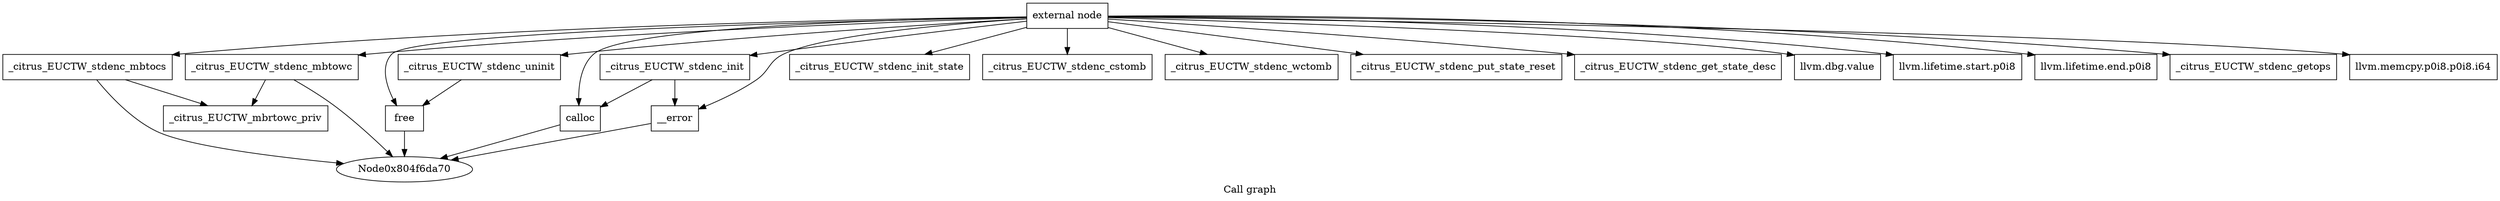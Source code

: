 digraph "Call graph" {
	label="Call graph";

	Node0x804f6da40 [shape=record,label="{external node}"];
	Node0x804f6da40 -> Node0x804f6dad0;
	Node0x804f6da40 -> Node0x804f6dbf0;
	Node0x804f6da40 -> Node0x804f6dcb0;
	Node0x804f6da40 -> Node0x804f6dd10;
	Node0x804f6da40 -> Node0x804f6ddd0;
	Node0x804f6da40 -> Node0x804f6de30;
	Node0x804f6da40 -> Node0x804f6de90;
	Node0x804f6da40 -> Node0x804f6def0;
	Node0x804f6da40 -> Node0x804f6df50;
	Node0x804f6da40 -> Node0x804f6dfb0;
	Node0x804f6da40 -> Node0x804f6e010;
	Node0x804f6da40 -> Node0x804f6e070;
	Node0x804f6da40 -> Node0x804f6dc50;
	Node0x804f6da40 -> Node0x804f6db30;
	Node0x804f6da40 -> Node0x804f6db90;
	Node0x804f6da40 -> Node0x804f6e0d0;
	Node0x804f6da40 -> Node0x804f6e130;
	Node0x804f6dad0 [shape=record,label="{_citrus_EUCTW_stdenc_init}"];
	Node0x804f6dad0 -> Node0x804f6db30;
	Node0x804f6dad0 -> Node0x804f6db90;
	Node0x804f6dbf0 [shape=record,label="{_citrus_EUCTW_stdenc_uninit}"];
	Node0x804f6dbf0 -> Node0x804f6dc50;
	Node0x804f6dcb0 [shape=record,label="{_citrus_EUCTW_stdenc_init_state}"];
	Node0x804f6dd10 [shape=record,label="{_citrus_EUCTW_stdenc_mbtocs}"];
	Node0x804f6dd10 -> Node0x804f6dd70;
	Node0x804f6dd10 -> Node0x804f6da70;
	Node0x804f6ddd0 [shape=record,label="{_citrus_EUCTW_stdenc_cstomb}"];
	Node0x804f6de30 [shape=record,label="{_citrus_EUCTW_stdenc_mbtowc}"];
	Node0x804f6de30 -> Node0x804f6dd70;
	Node0x804f6de30 -> Node0x804f6da70;
	Node0x804f6de90 [shape=record,label="{_citrus_EUCTW_stdenc_wctomb}"];
	Node0x804f6def0 [shape=record,label="{_citrus_EUCTW_stdenc_put_state_reset}"];
	Node0x804f6df50 [shape=record,label="{_citrus_EUCTW_stdenc_get_state_desc}"];
	Node0x804f6dfb0 [shape=record,label="{llvm.dbg.value}"];
	Node0x804f6dd70 [shape=record,label="{_citrus_EUCTW_mbrtowc_priv}"];
	Node0x804f6e010 [shape=record,label="{llvm.lifetime.start.p0i8}"];
	Node0x804f6e070 [shape=record,label="{llvm.lifetime.end.p0i8}"];
	Node0x804f6dc50 [shape=record,label="{free}"];
	Node0x804f6dc50 -> Node0x804f6da70;
	Node0x804f6db30 [shape=record,label="{calloc}"];
	Node0x804f6db30 -> Node0x804f6da70;
	Node0x804f6db90 [shape=record,label="{__error}"];
	Node0x804f6db90 -> Node0x804f6da70;
	Node0x804f6e0d0 [shape=record,label="{_citrus_EUCTW_stdenc_getops}"];
	Node0x804f6e130 [shape=record,label="{llvm.memcpy.p0i8.p0i8.i64}"];
}
